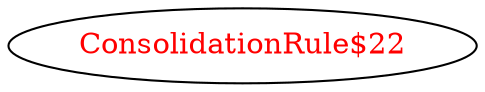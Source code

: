digraph dependencyGraph {
 concentrate=true;
 ranksep="2.0";
 rankdir="LR"; 
 splines="ortho";
"ConsolidationRule$22" [fontcolor="red"];
}